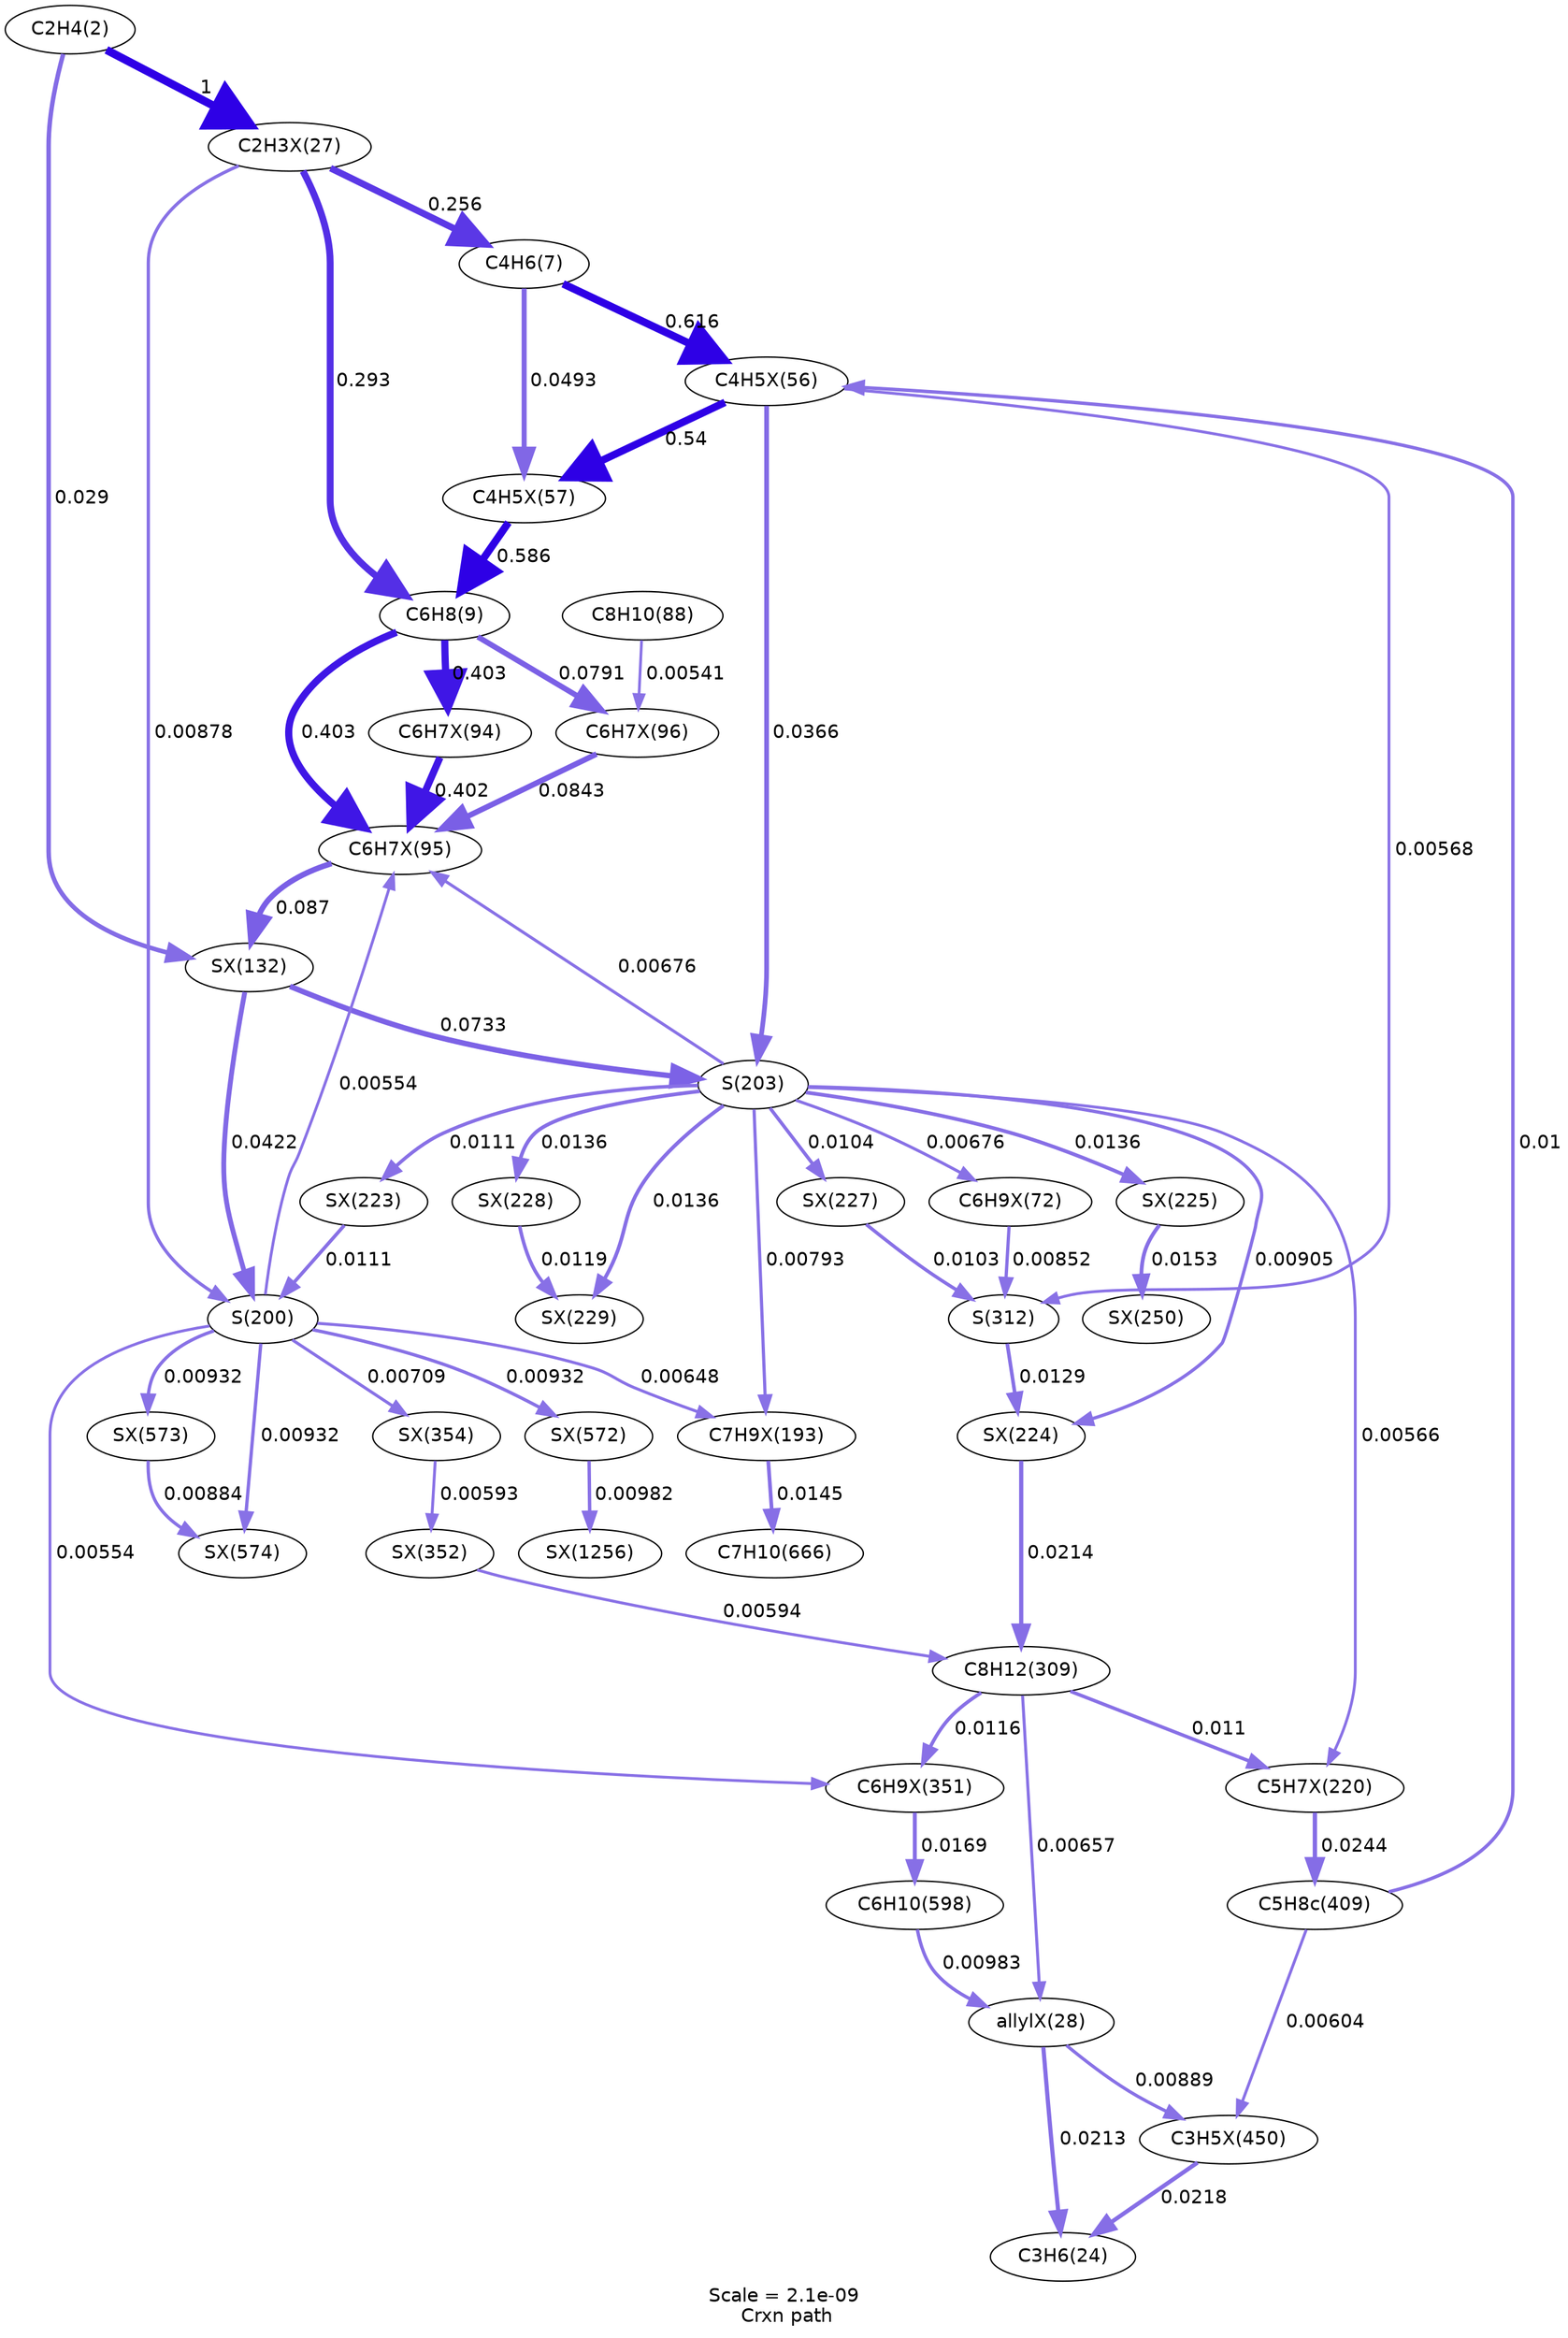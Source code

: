 digraph reaction_paths {
center=1;
s5 -> s73[fontname="Helvetica", style="setlinewidth(6)", arrowsize=3, color="0.7, 1.5, 0.9"
, label=" 1"];
s5 -> s92[fontname="Helvetica", style="setlinewidth(3.33)", arrowsize=1.66, color="0.7, 0.529, 0.9"
, label=" 0.029"];
s73 -> s8[fontname="Helvetica", style="setlinewidth(4.97)", arrowsize=2.49, color="0.7, 0.756, 0.9"
, label=" 0.256"];
s73 -> s9[fontname="Helvetica", style="setlinewidth(5.07)", arrowsize=2.54, color="0.7, 0.793, 0.9"
, label=" 0.293"];
s73 -> s13[fontname="Helvetica", style="setlinewidth(2.42)", arrowsize=1.21, color="0.7, 0.509, 0.9"
, label=" 0.00878"];
s8 -> s84[fontname="Helvetica", style="setlinewidth(5.63)", arrowsize=2.82, color="0.7, 1.12, 0.9"
, label=" 0.616"];
s8 -> s85[fontname="Helvetica", style="setlinewidth(3.73)", arrowsize=1.86, color="0.7, 0.549, 0.9"
, label=" 0.0493"];
s84 -> s85[fontname="Helvetica", style="setlinewidth(5.53)", arrowsize=2.77, color="0.7, 1.04, 0.9"
, label=" 0.54"];
s84 -> s14[fontname="Helvetica", style="setlinewidth(3.5)", arrowsize=1.75, color="0.7, 0.537, 0.9"
, label=" 0.0366"];
s84 -> s17[fontname="Helvetica", style="setlinewidth(2.1)", arrowsize=1.05, color="0.7, 0.506, 0.9"
, label=" 0.00568"];
s18 -> s84[fontname="Helvetica", style="setlinewidth(2.53)", arrowsize=1.26, color="0.7, 0.51, 0.9"
, label=" 0.01"];
s85 -> s9[fontname="Helvetica", style="setlinewidth(5.6)", arrowsize=2.8, color="0.7, 1.09, 0.9"
, label=" 0.586"];
s9 -> s90[fontname="Helvetica", style="setlinewidth(5.31)", arrowsize=2.66, color="0.7, 0.903, 0.9"
, label=" 0.403"];
s9 -> s89[fontname="Helvetica", style="setlinewidth(5.31)", arrowsize=2.66, color="0.7, 0.903, 0.9"
, label=" 0.403"];
s9 -> s91[fontname="Helvetica", style="setlinewidth(4.08)", arrowsize=2.04, color="0.7, 0.579, 0.9"
, label=" 0.0791"];
s89 -> s90[fontname="Helvetica", style="setlinewidth(5.31)", arrowsize=2.66, color="0.7, 0.902, 0.9"
, label=" 0.402"];
s91 -> s90[fontname="Helvetica", style="setlinewidth(4.13)", arrowsize=2.07, color="0.7, 0.584, 0.9"
, label=" 0.0843"];
s90 -> s92[fontname="Helvetica", style="setlinewidth(4.16)", arrowsize=2.08, color="0.7, 0.587, 0.9"
, label=" 0.087"];
s14 -> s90[fontname="Helvetica", style="setlinewidth(2.23)", arrowsize=1.11, color="0.7, 0.507, 0.9"
, label=" 0.00676"];
s13 -> s90[fontname="Helvetica", style="setlinewidth(2.08)", arrowsize=1.04, color="0.7, 0.506, 0.9"
, label=" 0.00554"];
s12 -> s91[fontname="Helvetica", style="setlinewidth(2.06)", arrowsize=1.03, color="0.7, 0.505, 0.9"
, label=" 0.00541"];
s92 -> s14[fontname="Helvetica", style="setlinewidth(4.03)", arrowsize=2.01, color="0.7, 0.573, 0.9"
, label=" 0.0733"];
s92 -> s13[fontname="Helvetica", style="setlinewidth(3.61)", arrowsize=1.81, color="0.7, 0.542, 0.9"
, label=" 0.0422"];
s14 -> s106[fontname="Helvetica", style="setlinewidth(2.76)", arrowsize=1.38, color="0.7, 0.514, 0.9"
, label=" 0.0136"];
s14 -> s105[fontname="Helvetica", style="setlinewidth(2.76)", arrowsize=1.38, color="0.7, 0.514, 0.9"
, label=" 0.0136"];
s14 -> s102[fontname="Helvetica", style="setlinewidth(2.76)", arrowsize=1.38, color="0.7, 0.514, 0.9"
, label=" 0.0136"];
s14 -> s87[fontname="Helvetica", style="setlinewidth(2.23)", arrowsize=1.11, color="0.7, 0.507, 0.9"
, label=" 0.00676"];
s14 -> s101[fontname="Helvetica", style="setlinewidth(2.45)", arrowsize=1.22, color="0.7, 0.509, 0.9"
, label=" 0.00905"];
s14 -> s97[fontname="Helvetica", style="setlinewidth(2.09)", arrowsize=1.05, color="0.7, 0.506, 0.9"
, label=" 0.00566"];
s14 -> s100[fontname="Helvetica", style="setlinewidth(2.6)", arrowsize=1.3, color="0.7, 0.511, 0.9"
, label=" 0.0111"];
s14 -> s96[fontname="Helvetica", style="setlinewidth(2.35)", arrowsize=1.17, color="0.7, 0.508, 0.9"
, label=" 0.00793"];
s14 -> s104[fontname="Helvetica", style="setlinewidth(2.55)", arrowsize=1.28, color="0.7, 0.51, 0.9"
, label=" 0.0104"];
s105 -> s106[fontname="Helvetica", style="setlinewidth(2.65)", arrowsize=1.33, color="0.7, 0.512, 0.9"
, label=" 0.0119"];
s102 -> s110[fontname="Helvetica", style="setlinewidth(2.85)", arrowsize=1.42, color="0.7, 0.515, 0.9"
, label=" 0.0153"];
s87 -> s17[fontname="Helvetica", style="setlinewidth(2.4)", arrowsize=1.2, color="0.7, 0.509, 0.9"
, label=" 0.00852"];
s17 -> s101[fontname="Helvetica", style="setlinewidth(2.71)", arrowsize=1.36, color="0.7, 0.513, 0.9"
, label=" 0.0129"];
s104 -> s17[fontname="Helvetica", style="setlinewidth(2.55)", arrowsize=1.27, color="0.7, 0.51, 0.9"
, label=" 0.0103"];
s101 -> s16[fontname="Helvetica", style="setlinewidth(3.1)", arrowsize=1.55, color="0.7, 0.521, 0.9"
, label=" 0.0214"];
s16 -> s97[fontname="Helvetica", style="setlinewidth(2.59)", arrowsize=1.3, color="0.7, 0.511, 0.9"
, label=" 0.011"];
s118 -> s16[fontname="Helvetica", style="setlinewidth(2.13)", arrowsize=1.06, color="0.7, 0.506, 0.9"
, label=" 0.00594"];
s16 -> s74[fontname="Helvetica", style="setlinewidth(2.21)", arrowsize=1.1, color="0.7, 0.507, 0.9"
, label=" 0.00657"];
s16 -> s117[fontname="Helvetica", style="setlinewidth(2.64)", arrowsize=1.32, color="0.7, 0.512, 0.9"
, label=" 0.0116"];
s97 -> s18[fontname="Helvetica", style="setlinewidth(3.2)", arrowsize=1.6, color="0.7, 0.524, 0.9"
, label=" 0.0244"];
s18 -> s123[fontname="Helvetica", style="setlinewidth(2.14)", arrowsize=1.07, color="0.7, 0.506, 0.9"
, label=" 0.00604"];
s120 -> s118[fontname="Helvetica", style="setlinewidth(2.13)", arrowsize=1.06, color="0.7, 0.506, 0.9"
, label=" 0.00593"];
s13 -> s120[fontname="Helvetica", style="setlinewidth(2.26)", arrowsize=1.13, color="0.7, 0.507, 0.9"
, label=" 0.00709"];
s100 -> s13[fontname="Helvetica", style="setlinewidth(2.6)", arrowsize=1.3, color="0.7, 0.511, 0.9"
, label=" 0.0111"];
s13 -> s117[fontname="Helvetica", style="setlinewidth(2.08)", arrowsize=1.04, color="0.7, 0.506, 0.9"
, label=" 0.00554"];
s13 -> s96[fontname="Helvetica", style="setlinewidth(2.2)", arrowsize=1.1, color="0.7, 0.506, 0.9"
, label=" 0.00648"];
s13 -> s135[fontname="Helvetica", style="setlinewidth(2.47)", arrowsize=1.24, color="0.7, 0.509, 0.9"
, label=" 0.00932"];
s13 -> s134[fontname="Helvetica", style="setlinewidth(2.47)", arrowsize=1.24, color="0.7, 0.509, 0.9"
, label=" 0.00932"];
s13 -> s133[fontname="Helvetica", style="setlinewidth(2.47)", arrowsize=1.24, color="0.7, 0.509, 0.9"
, label=" 0.00932"];
s74 -> s123[fontname="Helvetica", style="setlinewidth(2.43)", arrowsize=1.22, color="0.7, 0.509, 0.9"
, label=" 0.00889"];
s74 -> s10[fontname="Helvetica", style="setlinewidth(3.09)", arrowsize=1.55, color="0.7, 0.521, 0.9"
, label=" 0.0213"];
s20 -> s74[fontname="Helvetica", style="setlinewidth(2.51)", arrowsize=1.26, color="0.7, 0.51, 0.9"
, label=" 0.00983"];
s123 -> s10[fontname="Helvetica", style="setlinewidth(3.11)", arrowsize=1.56, color="0.7, 0.522, 0.9"
, label=" 0.0218"];
s117 -> s20[fontname="Helvetica", style="setlinewidth(2.92)", arrowsize=1.46, color="0.7, 0.517, 0.9"
, label=" 0.0169"];
s96 -> s22[fontname="Helvetica", style="setlinewidth(2.8)", arrowsize=1.4, color="0.7, 0.514, 0.9"
, label=" 0.0145"];
s134 -> s135[fontname="Helvetica", style="setlinewidth(2.43)", arrowsize=1.22, color="0.7, 0.509, 0.9"
, label=" 0.00884"];
s133 -> s152[fontname="Helvetica", style="setlinewidth(2.51)", arrowsize=1.25, color="0.7, 0.51, 0.9"
, label=" 0.00982"];
s5 [ fontname="Helvetica", label="C2H4(2)"];
s8 [ fontname="Helvetica", label="C4H6(7)"];
s9 [ fontname="Helvetica", label="C6H8(9)"];
s10 [ fontname="Helvetica", label="C3H6(24)"];
s12 [ fontname="Helvetica", label="C8H10(88)"];
s13 [ fontname="Helvetica", label="S(200)"];
s14 [ fontname="Helvetica", label="S(203)"];
s16 [ fontname="Helvetica", label="C8H12(309)"];
s17 [ fontname="Helvetica", label="S(312)"];
s18 [ fontname="Helvetica", label="C5H8c(409)"];
s20 [ fontname="Helvetica", label="C6H10(598)"];
s22 [ fontname="Helvetica", label="C7H10(666)"];
s73 [ fontname="Helvetica", label="C2H3X(27)"];
s74 [ fontname="Helvetica", label="allylX(28)"];
s84 [ fontname="Helvetica", label="C4H5X(56)"];
s85 [ fontname="Helvetica", label="C4H5X(57)"];
s87 [ fontname="Helvetica", label="C6H9X(72)"];
s89 [ fontname="Helvetica", label="C6H7X(94)"];
s90 [ fontname="Helvetica", label="C6H7X(95)"];
s91 [ fontname="Helvetica", label="C6H7X(96)"];
s92 [ fontname="Helvetica", label="SX(132)"];
s96 [ fontname="Helvetica", label="C7H9X(193)"];
s97 [ fontname="Helvetica", label="C5H7X(220)"];
s100 [ fontname="Helvetica", label="SX(223)"];
s101 [ fontname="Helvetica", label="SX(224)"];
s102 [ fontname="Helvetica", label="SX(225)"];
s104 [ fontname="Helvetica", label="SX(227)"];
s105 [ fontname="Helvetica", label="SX(228)"];
s106 [ fontname="Helvetica", label="SX(229)"];
s110 [ fontname="Helvetica", label="SX(250)"];
s117 [ fontname="Helvetica", label="C6H9X(351)"];
s118 [ fontname="Helvetica", label="SX(352)"];
s120 [ fontname="Helvetica", label="SX(354)"];
s123 [ fontname="Helvetica", label="C3H5X(450)"];
s133 [ fontname="Helvetica", label="SX(572)"];
s134 [ fontname="Helvetica", label="SX(573)"];
s135 [ fontname="Helvetica", label="SX(574)"];
s152 [ fontname="Helvetica", label="SX(1256)"];
 label = "Scale = 2.1e-09\l Crxn path";
 fontname = "Helvetica";
}
